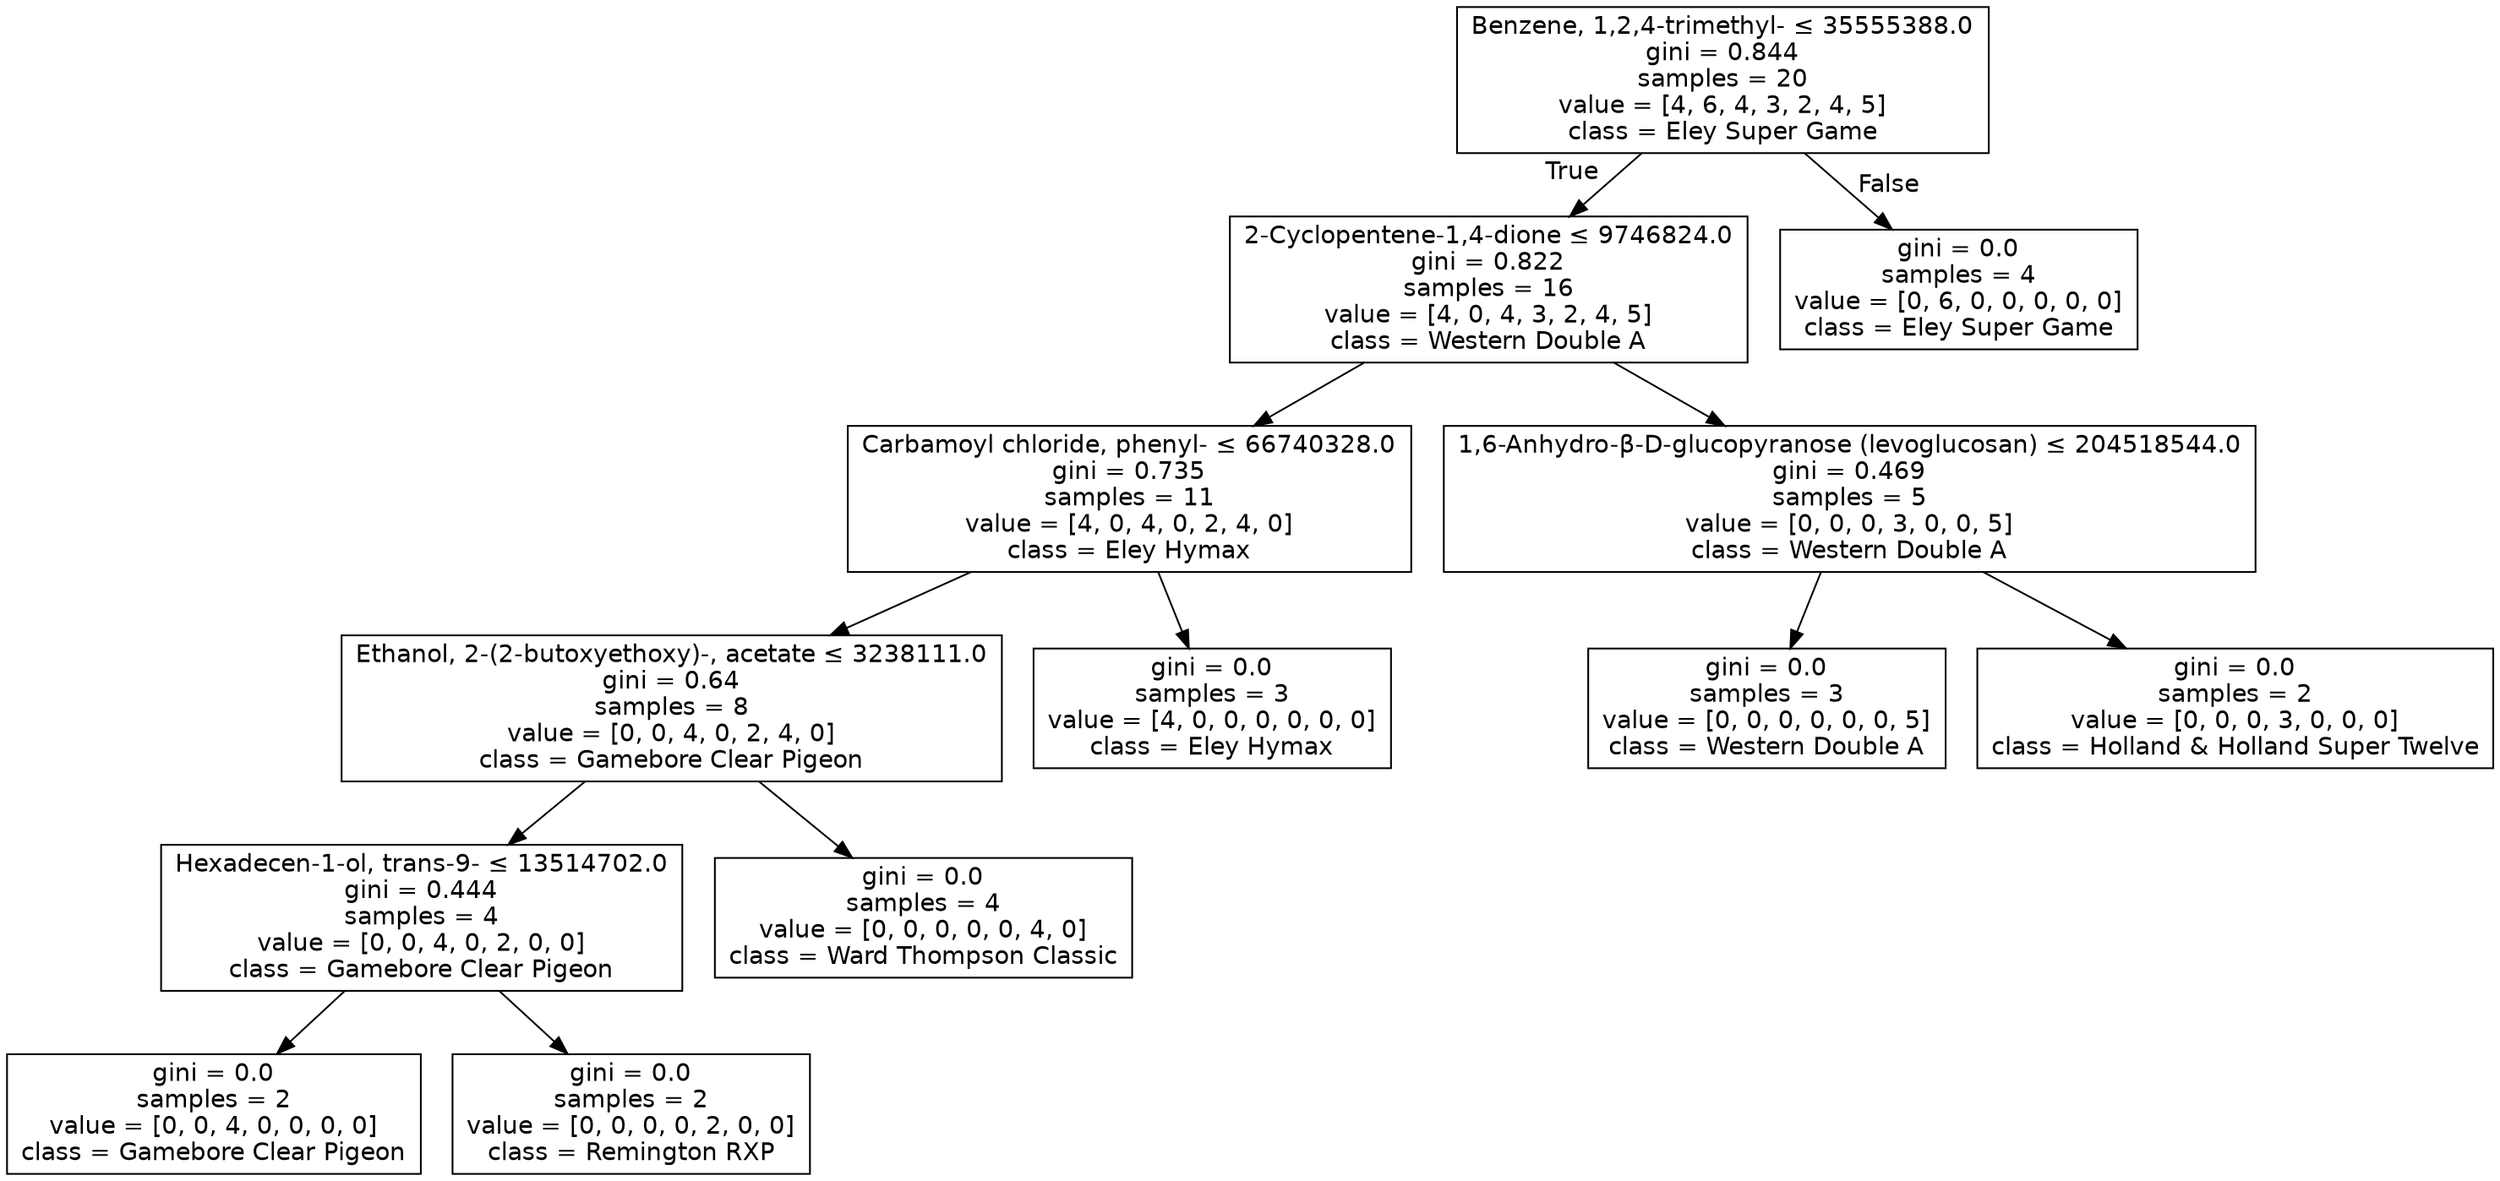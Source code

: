 digraph Tree {
node [shape=box, fontname="helvetica"] ;
edge [fontname="helvetica"] ;
0 [label=<Benzene, 1,2,4-trimethyl- &le; 35555388.0<br/>gini = 0.844<br/>samples = 20<br/>value = [4, 6, 4, 3, 2, 4, 5]<br/>class = Eley Super Game>] ;
1 [label=<2-Cyclopentene-1,4-dione &le; 9746824.0<br/>gini = 0.822<br/>samples = 16<br/>value = [4, 0, 4, 3, 2, 4, 5]<br/>class = Western Double A>] ;
0 -> 1 [labeldistance=2.5, labelangle=45, headlabel="True"] ;
2 [label=<Carbamoyl chloride, phenyl- &le; 66740328.0<br/>gini = 0.735<br/>samples = 11<br/>value = [4, 0, 4, 0, 2, 4, 0]<br/>class = Eley Hymax>] ;
1 -> 2 ;
3 [label=<Ethanol, 2-(2-butoxyethoxy)-, acetate &le; 3238111.0<br/>gini = 0.64<br/>samples = 8<br/>value = [0, 0, 4, 0, 2, 4, 0]<br/>class = Gamebore Clear Pigeon>] ;
2 -> 3 ;
4 [label=<Hexadecen-1-ol, trans-9- &le; 13514702.0<br/>gini = 0.444<br/>samples = 4<br/>value = [0, 0, 4, 0, 2, 0, 0]<br/>class = Gamebore Clear Pigeon>] ;
3 -> 4 ;
5 [label=<gini = 0.0<br/>samples = 2<br/>value = [0, 0, 4, 0, 0, 0, 0]<br/>class = Gamebore Clear Pigeon>] ;
4 -> 5 ;
6 [label=<gini = 0.0<br/>samples = 2<br/>value = [0, 0, 0, 0, 2, 0, 0]<br/>class = Remington RXP>] ;
4 -> 6 ;
7 [label=<gini = 0.0<br/>samples = 4<br/>value = [0, 0, 0, 0, 0, 4, 0]<br/>class = Ward Thompson Classic>] ;
3 -> 7 ;
8 [label=<gini = 0.0<br/>samples = 3<br/>value = [4, 0, 0, 0, 0, 0, 0]<br/>class = Eley Hymax>] ;
2 -> 8 ;
9 [label=<1,6-Anhydro-β-D-glucopyranose (levoglucosan) &le; 204518544.0<br/>gini = 0.469<br/>samples = 5<br/>value = [0, 0, 0, 3, 0, 0, 5]<br/>class = Western Double A>] ;
1 -> 9 ;
10 [label=<gini = 0.0<br/>samples = 3<br/>value = [0, 0, 0, 0, 0, 0, 5]<br/>class = Western Double A>] ;
9 -> 10 ;
11 [label=<gini = 0.0<br/>samples = 2<br/>value = [0, 0, 0, 3, 0, 0, 0]<br/>class = Holland &amp; Holland Super Twelve>] ;
9 -> 11 ;
12 [label=<gini = 0.0<br/>samples = 4<br/>value = [0, 6, 0, 0, 0, 0, 0]<br/>class = Eley Super Game>] ;
0 -> 12 [labeldistance=2.5, labelangle=-45, headlabel="False"] ;
}
